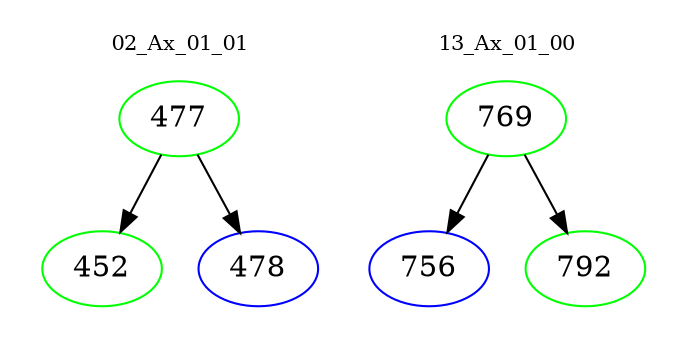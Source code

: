 digraph{
subgraph cluster_0 {
color = white
label = "02_Ax_01_01";
fontsize=10;
T0_477 [label="477", color="green"]
T0_477 -> T0_452 [color="black"]
T0_452 [label="452", color="green"]
T0_477 -> T0_478 [color="black"]
T0_478 [label="478", color="blue"]
}
subgraph cluster_1 {
color = white
label = "13_Ax_01_00";
fontsize=10;
T1_769 [label="769", color="green"]
T1_769 -> T1_756 [color="black"]
T1_756 [label="756", color="blue"]
T1_769 -> T1_792 [color="black"]
T1_792 [label="792", color="green"]
}
}
